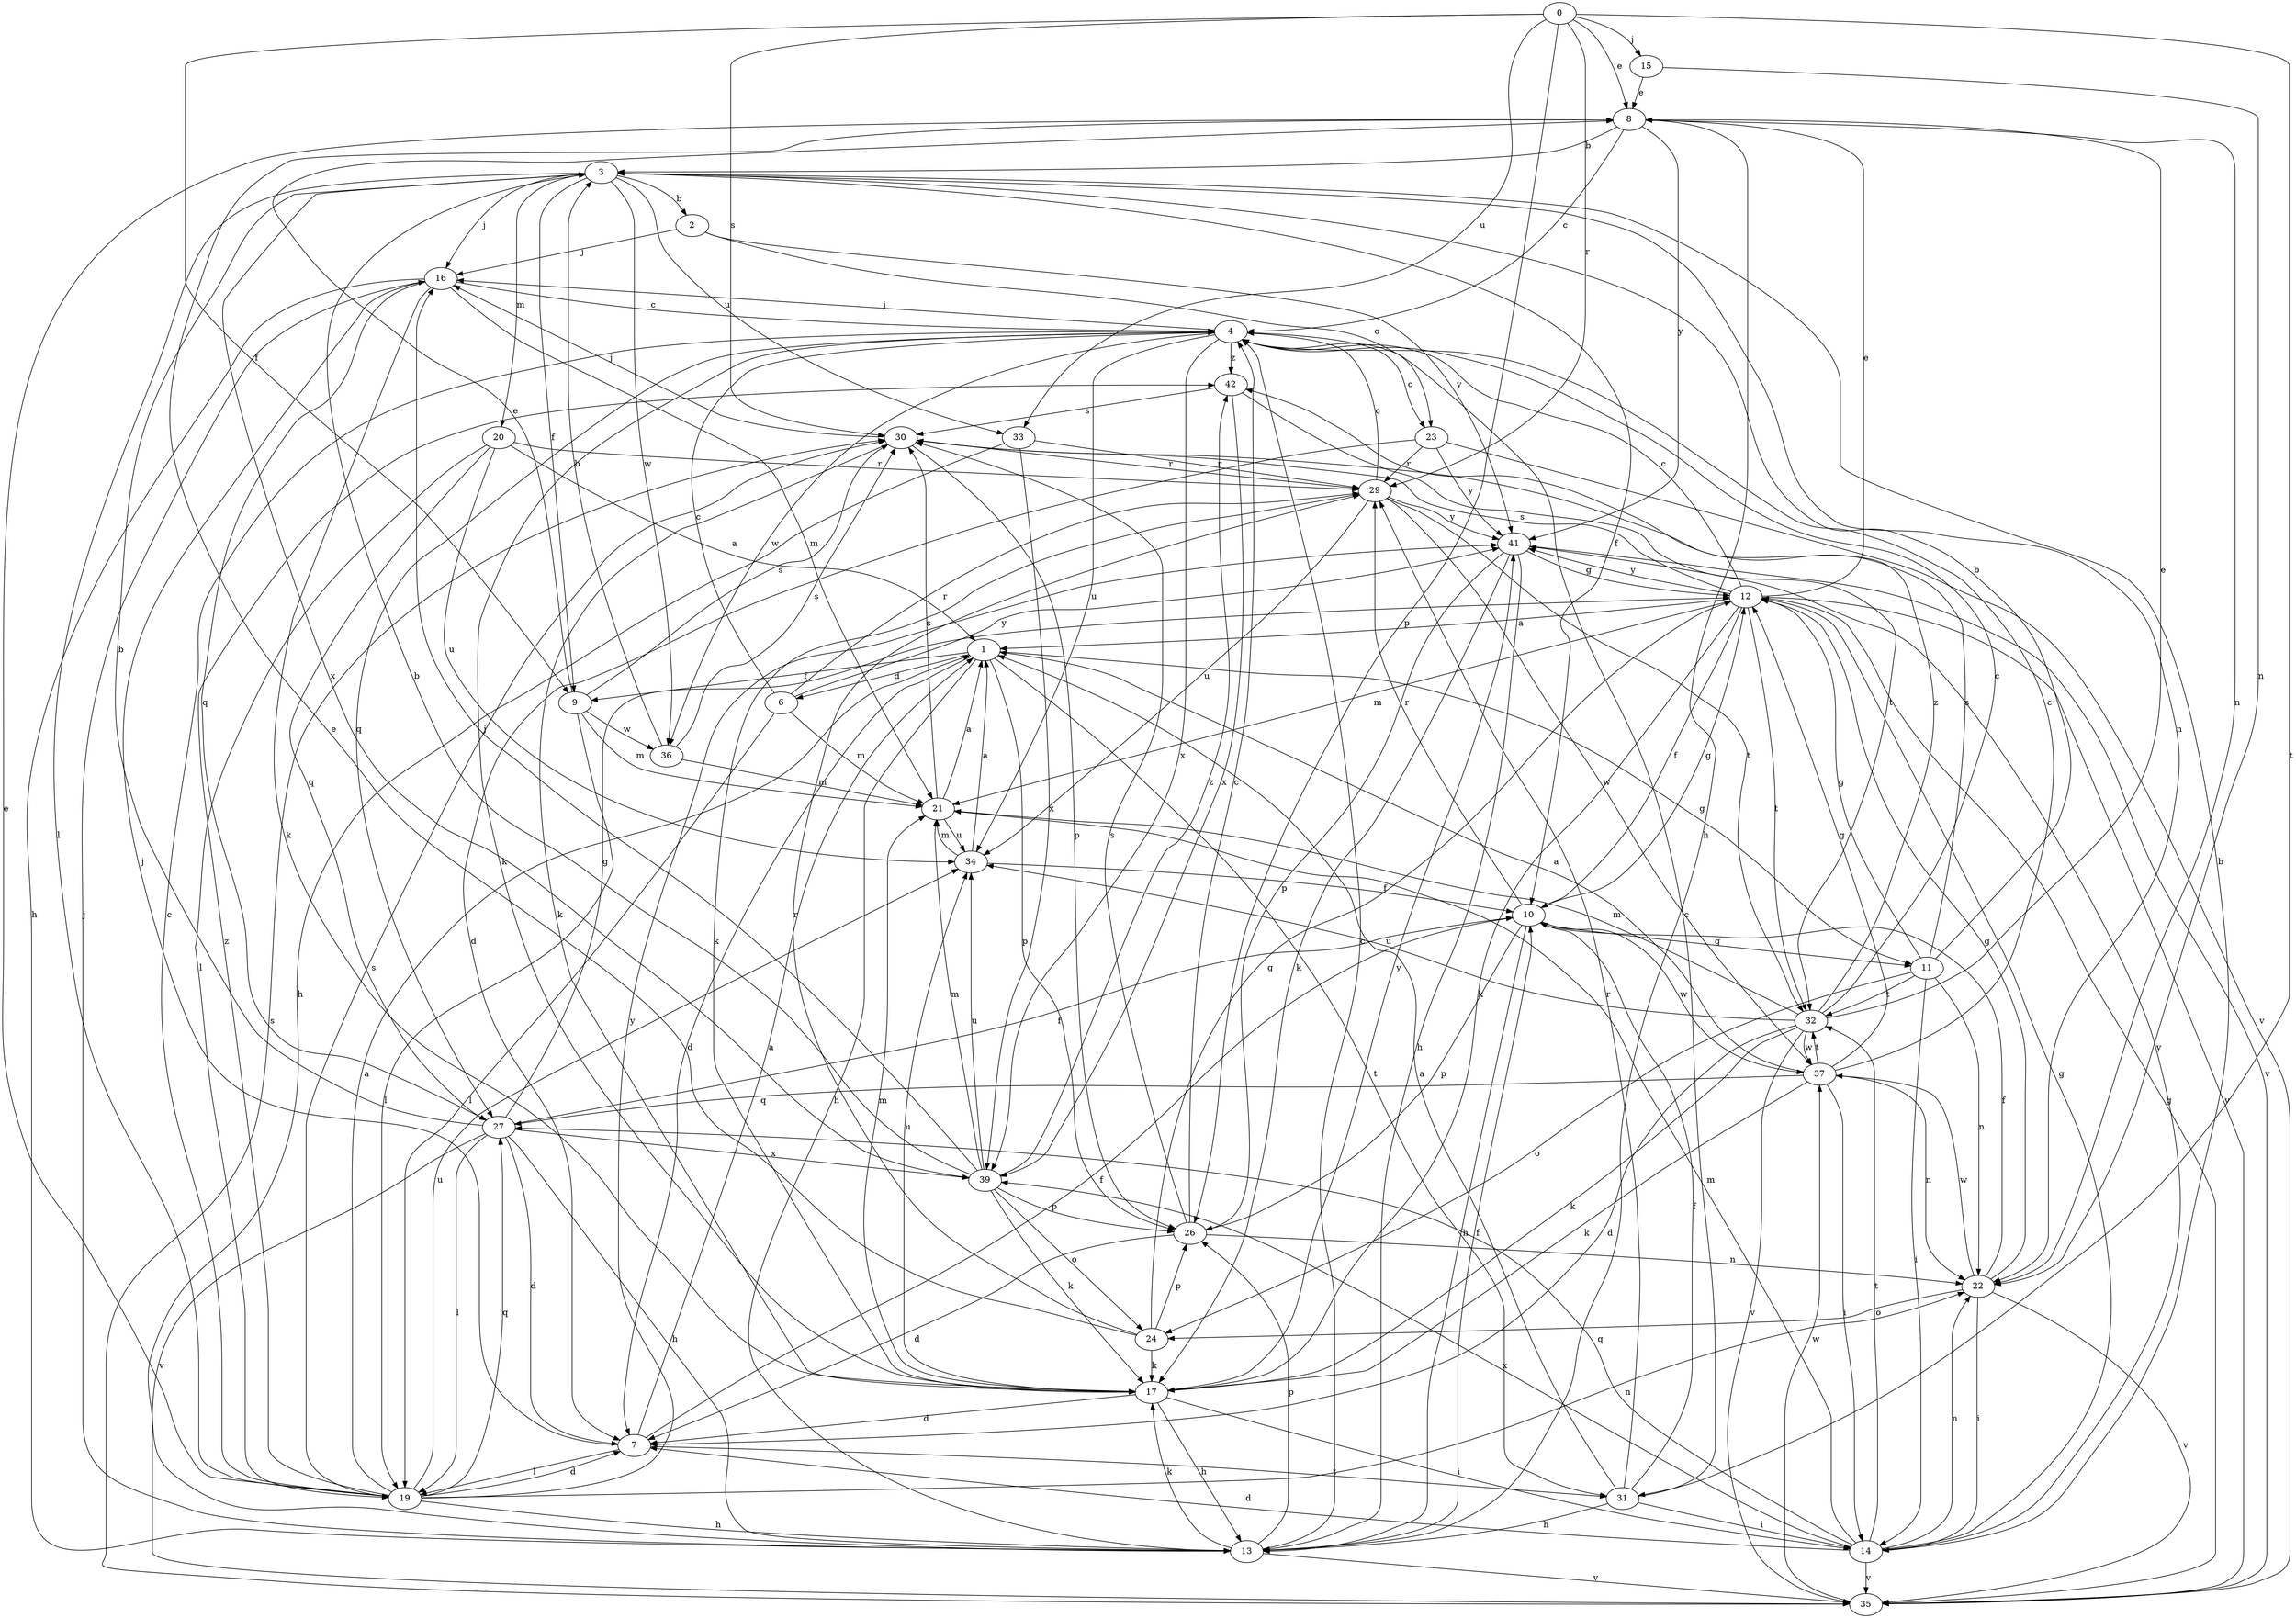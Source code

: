 strict digraph  {
0;
1;
2;
3;
4;
6;
7;
8;
9;
10;
11;
12;
13;
14;
15;
16;
17;
19;
20;
21;
22;
23;
24;
26;
27;
29;
30;
31;
32;
33;
34;
35;
36;
37;
39;
41;
42;
0 -> 8  [label=e];
0 -> 9  [label=f];
0 -> 15  [label=j];
0 -> 26  [label=p];
0 -> 29  [label=r];
0 -> 30  [label=s];
0 -> 31  [label=t];
0 -> 33  [label=u];
1 -> 6  [label=d];
1 -> 7  [label=d];
1 -> 9  [label=f];
1 -> 11  [label=g];
1 -> 13  [label=h];
1 -> 26  [label=p];
1 -> 31  [label=t];
2 -> 16  [label=j];
2 -> 23  [label=o];
2 -> 41  [label=y];
3 -> 2  [label=b];
3 -> 9  [label=f];
3 -> 10  [label=f];
3 -> 16  [label=j];
3 -> 19  [label=l];
3 -> 20  [label=m];
3 -> 22  [label=n];
3 -> 33  [label=u];
3 -> 36  [label=w];
3 -> 39  [label=x];
4 -> 16  [label=j];
4 -> 17  [label=k];
4 -> 23  [label=o];
4 -> 27  [label=q];
4 -> 34  [label=u];
4 -> 36  [label=w];
4 -> 39  [label=x];
4 -> 42  [label=z];
6 -> 4  [label=c];
6 -> 19  [label=l];
6 -> 21  [label=m];
6 -> 29  [label=r];
6 -> 41  [label=y];
7 -> 1  [label=a];
7 -> 10  [label=f];
7 -> 16  [label=j];
7 -> 19  [label=l];
7 -> 31  [label=t];
8 -> 3  [label=b];
8 -> 4  [label=c];
8 -> 13  [label=h];
8 -> 22  [label=n];
8 -> 41  [label=y];
9 -> 8  [label=e];
9 -> 19  [label=l];
9 -> 21  [label=m];
9 -> 30  [label=s];
9 -> 36  [label=w];
10 -> 11  [label=g];
10 -> 12  [label=g];
10 -> 13  [label=h];
10 -> 26  [label=p];
10 -> 29  [label=r];
10 -> 37  [label=w];
11 -> 3  [label=b];
11 -> 12  [label=g];
11 -> 14  [label=i];
11 -> 22  [label=n];
11 -> 24  [label=o];
11 -> 30  [label=s];
11 -> 32  [label=t];
12 -> 1  [label=a];
12 -> 4  [label=c];
12 -> 8  [label=e];
12 -> 10  [label=f];
12 -> 17  [label=k];
12 -> 21  [label=m];
12 -> 30  [label=s];
12 -> 32  [label=t];
12 -> 35  [label=v];
12 -> 41  [label=y];
13 -> 4  [label=c];
13 -> 10  [label=f];
13 -> 16  [label=j];
13 -> 17  [label=k];
13 -> 26  [label=p];
13 -> 35  [label=v];
14 -> 3  [label=b];
14 -> 7  [label=d];
14 -> 12  [label=g];
14 -> 21  [label=m];
14 -> 22  [label=n];
14 -> 27  [label=q];
14 -> 32  [label=t];
14 -> 35  [label=v];
14 -> 39  [label=x];
14 -> 41  [label=y];
15 -> 8  [label=e];
15 -> 22  [label=n];
16 -> 4  [label=c];
16 -> 13  [label=h];
16 -> 17  [label=k];
16 -> 21  [label=m];
16 -> 27  [label=q];
17 -> 7  [label=d];
17 -> 13  [label=h];
17 -> 14  [label=i];
17 -> 21  [label=m];
17 -> 34  [label=u];
17 -> 41  [label=y];
19 -> 1  [label=a];
19 -> 4  [label=c];
19 -> 7  [label=d];
19 -> 8  [label=e];
19 -> 13  [label=h];
19 -> 22  [label=n];
19 -> 27  [label=q];
19 -> 30  [label=s];
19 -> 34  [label=u];
19 -> 41  [label=y];
19 -> 42  [label=z];
20 -> 1  [label=a];
20 -> 19  [label=l];
20 -> 27  [label=q];
20 -> 29  [label=r];
20 -> 34  [label=u];
21 -> 1  [label=a];
21 -> 30  [label=s];
21 -> 34  [label=u];
22 -> 10  [label=f];
22 -> 12  [label=g];
22 -> 14  [label=i];
22 -> 24  [label=o];
22 -> 35  [label=v];
22 -> 37  [label=w];
23 -> 7  [label=d];
23 -> 29  [label=r];
23 -> 35  [label=v];
23 -> 41  [label=y];
24 -> 8  [label=e];
24 -> 12  [label=g];
24 -> 17  [label=k];
24 -> 26  [label=p];
24 -> 29  [label=r];
26 -> 4  [label=c];
26 -> 7  [label=d];
26 -> 22  [label=n];
26 -> 30  [label=s];
27 -> 3  [label=b];
27 -> 7  [label=d];
27 -> 10  [label=f];
27 -> 12  [label=g];
27 -> 13  [label=h];
27 -> 19  [label=l];
27 -> 35  [label=v];
27 -> 39  [label=x];
29 -> 4  [label=c];
29 -> 17  [label=k];
29 -> 32  [label=t];
29 -> 34  [label=u];
29 -> 37  [label=w];
29 -> 41  [label=y];
30 -> 16  [label=j];
30 -> 17  [label=k];
30 -> 26  [label=p];
30 -> 29  [label=r];
31 -> 1  [label=a];
31 -> 4  [label=c];
31 -> 10  [label=f];
31 -> 13  [label=h];
31 -> 14  [label=i];
31 -> 29  [label=r];
32 -> 4  [label=c];
32 -> 7  [label=d];
32 -> 8  [label=e];
32 -> 17  [label=k];
32 -> 21  [label=m];
32 -> 34  [label=u];
32 -> 35  [label=v];
32 -> 37  [label=w];
32 -> 42  [label=z];
33 -> 13  [label=h];
33 -> 29  [label=r];
33 -> 39  [label=x];
34 -> 1  [label=a];
34 -> 10  [label=f];
34 -> 21  [label=m];
35 -> 12  [label=g];
35 -> 30  [label=s];
35 -> 37  [label=w];
36 -> 3  [label=b];
36 -> 21  [label=m];
36 -> 30  [label=s];
37 -> 1  [label=a];
37 -> 4  [label=c];
37 -> 12  [label=g];
37 -> 14  [label=i];
37 -> 17  [label=k];
37 -> 22  [label=n];
37 -> 27  [label=q];
37 -> 32  [label=t];
39 -> 3  [label=b];
39 -> 16  [label=j];
39 -> 17  [label=k];
39 -> 21  [label=m];
39 -> 24  [label=o];
39 -> 26  [label=p];
39 -> 34  [label=u];
39 -> 42  [label=z];
41 -> 12  [label=g];
41 -> 13  [label=h];
41 -> 17  [label=k];
41 -> 26  [label=p];
41 -> 35  [label=v];
42 -> 30  [label=s];
42 -> 32  [label=t];
42 -> 39  [label=x];
}
